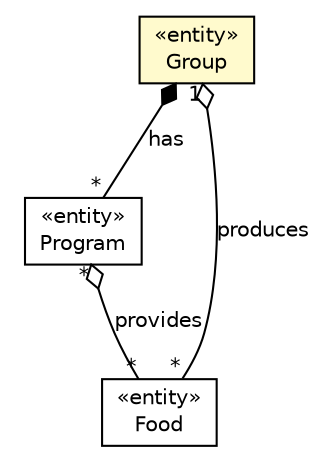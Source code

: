 #!/usr/local/bin/dot
#
# Class diagram 
# Generated by UMLGraph version 5.4 (http://www.umlgraph.org/)
#

digraph G {
	edge [fontname="Helvetica",fontsize=10,labelfontname="Helvetica",labelfontsize=10];
	node [fontname="Helvetica",fontsize=10,shape=plaintext];
	nodesep=0.25;
	ranksep=0.5;
	// hu.sch.kfc.server.domain.Group
	c5275 [label=<<table title="hu.sch.kfc.server.domain.Group" border="0" cellborder="1" cellspacing="0" cellpadding="2" port="p" bgcolor="lemonChiffon" href="./Group.html">
		<tr><td><table border="0" cellspacing="0" cellpadding="1">
<tr><td align="center" balign="center"> &#171;entity&#187; </td></tr>
<tr><td align="center" balign="center"> Group </td></tr>
		</table></td></tr>
		</table>>, URL="./Group.html", fontname="Helvetica", fontcolor="black", fontsize=10.0];
	// hu.sch.kfc.server.domain.Program
	c5278 [label=<<table title="hu.sch.kfc.server.domain.Program" border="0" cellborder="1" cellspacing="0" cellpadding="2" port="p" href="./Program.html">
		<tr><td><table border="0" cellspacing="0" cellpadding="1">
<tr><td align="center" balign="center"> &#171;entity&#187; </td></tr>
<tr><td align="center" balign="center"> Program </td></tr>
		</table></td></tr>
		</table>>, URL="./Program.html", fontname="Helvetica", fontcolor="black", fontsize=10.0];
	// hu.sch.kfc.server.domain.Food
	c5279 [label=<<table title="hu.sch.kfc.server.domain.Food" border="0" cellborder="1" cellspacing="0" cellpadding="2" port="p" href="./Food.html">
		<tr><td><table border="0" cellspacing="0" cellpadding="1">
<tr><td align="center" balign="center"> &#171;entity&#187; </td></tr>
<tr><td align="center" balign="center"> Food </td></tr>
		</table></td></tr>
		</table>>, URL="./Food.html", fontname="Helvetica", fontcolor="black", fontsize=10.0];
	// hu.sch.kfc.server.domain.Group HAS hu.sch.kfc.server.domain.Food
	c5275:p -> c5279:p [taillabel="1", label="produces", headlabel="*", fontname="Helvetica", fontcolor="black", fontsize=10.0, color="black", arrowhead=none, arrowtail=ediamond, dir=both];
	// hu.sch.kfc.server.domain.Group COMPOSED hu.sch.kfc.server.domain.Program
	c5275:p -> c5278:p [taillabel="", label="has", headlabel="*", fontname="Helvetica", fontcolor="black", fontsize=10.0, color="black", arrowhead=none, arrowtail=diamond, dir=both];
	// hu.sch.kfc.server.domain.Program HAS hu.sch.kfc.server.domain.Food
	c5278:p -> c5279:p [taillabel="*", label="provides", headlabel="*", fontname="Helvetica", fontcolor="black", fontsize=10.0, color="black", arrowhead=none, arrowtail=ediamond, dir=both];
}

